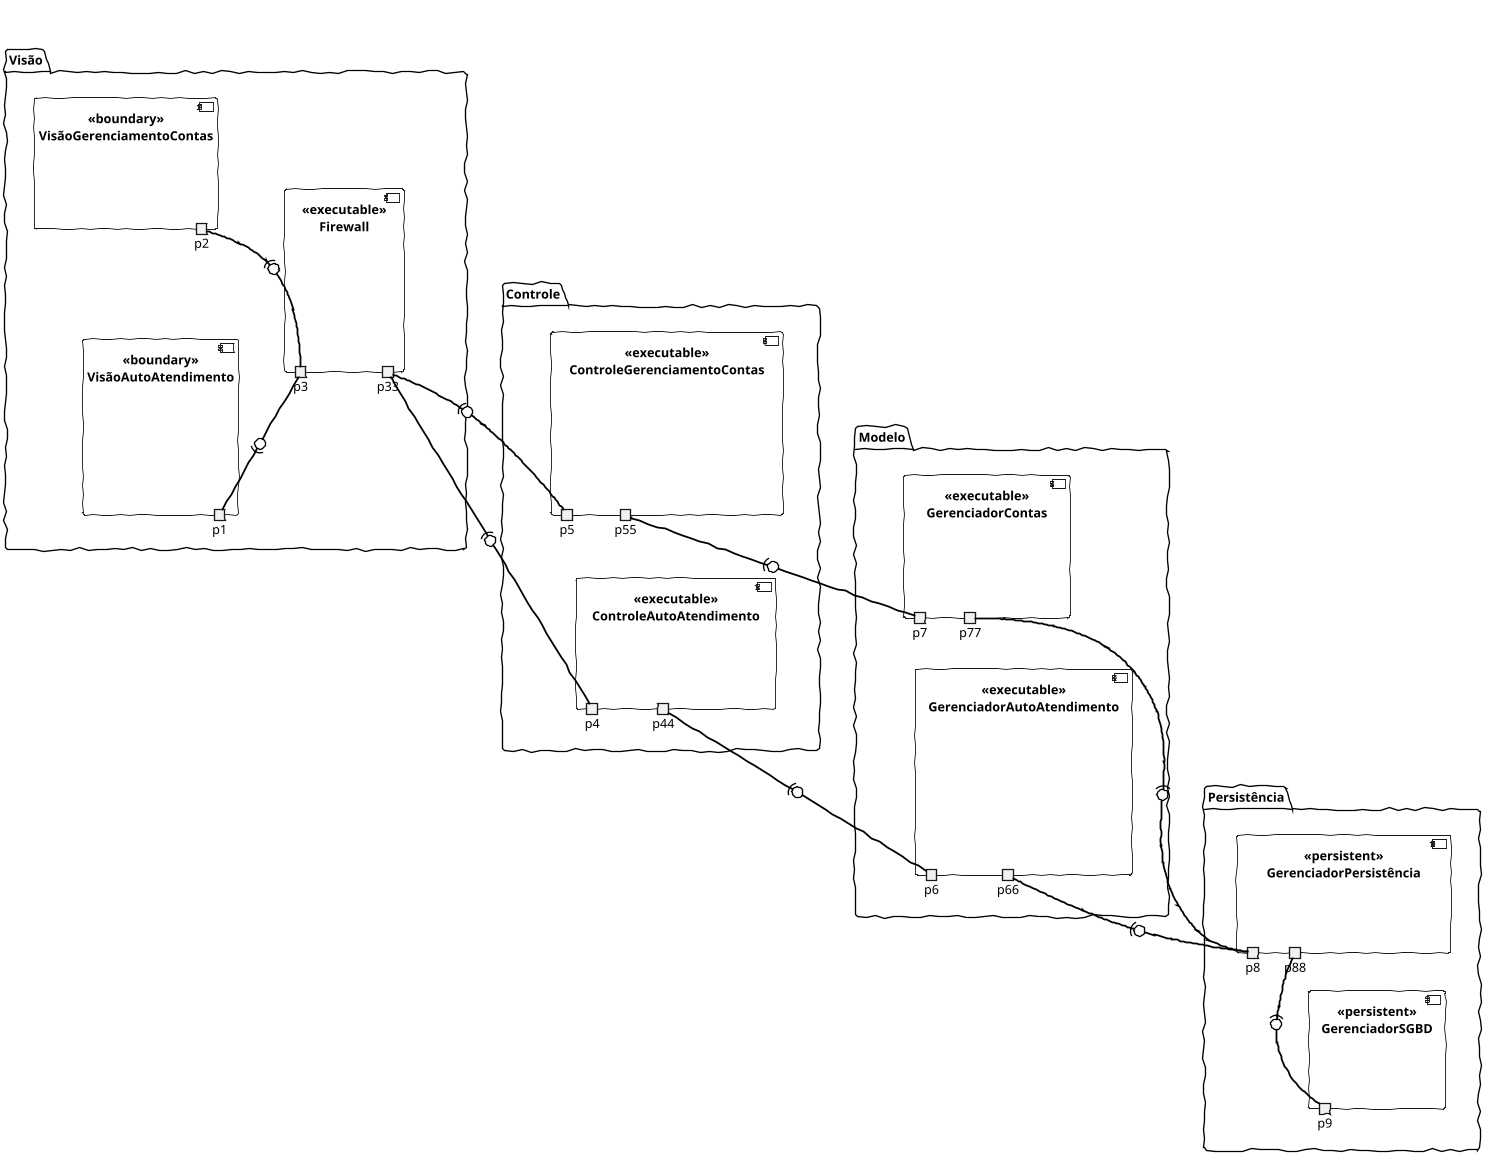 @startuml

title <color:white><size:20>Exemplo de Diagrama de Pacotes Com Componentes</size></color>

scale 0.9
skinparam handwritten true

package Visão {
  
  component "<<boundary>>\nVisãoAutoAtendimento" as visaoAutoAtendimento{
    portout p1
  }
  component "<<boundary>>\nVisãoGerenciamentoContas" as visaoGerenciamentoContas{
    portout p2
  }
  component "<<executable>>\nFirewall" as visaoFirewall{
    portout p3
    portout p33
  }
}

package Controle {
  component "<<executable>>\nControleAutoAtendimento" as controleAutoAtendimento{
    portout p4
    portout p44
  }
  component "<<executable>>\nControleGerenciamentoContas" as controleGerenciamentoContas{
    portout p5 
    portout p55 
  }
}
package Modelo {
  component "<<executable>>\nGerenciadorAutoAtendimento" as modeloGerenciadorAutoAtendimento{
    portout p6
    portout p66
  }
  component "<<executable>>\nGerenciadorContas" as modeloGerenciadorContas{
    portout p7
    portout p77
  }
}
package Persistência {
  component "<<persistent>>\nGerenciadorPersistência" as gerenciadorPersistencia{
    portout p8
    portout p88
  }
  component "<<persistent>>\nGerenciadorSGBD" as gerenciadorSGBD{
    portout p9
  }
}


'=============================  RELACOES  ===========================================

Visão --[hidden]r-- Controle
Controle --[hidden]u-- Modelo
controleGerenciamentoContas -[hidden]d-- controleAutoAtendimento
Modelo -[hidden]-- Persistência
modeloGerenciadorAutoAtendimento -[hidden]u-- modeloGerenciadorContas
gerenciadorPersistencia -[hidden]d-- gerenciadorSGBD
visaoFirewall -[hidden]u- visaoGerenciamentoContas

'=========================  PORTS==================================

/'
  p1 = visaoAutoAtendimento
  p2 = visaoGerenciamentoContas
  p3 = visaoFirewall
  p33
  p4 = controleAutoAtendimento
  p44
  p5 = controleGerenciamentoContas
  p55
  p6 = modeloGerenciadorAutoAtendimento
  p66
  p7 = modeloGerenciadorContas
  p77
  p8 = gerenciadorPersistencia
  p88
  p9 = gerenciadorSGBD 
'/

p3 -0)- p1 #black;line.bold /'p3--visaoFirewall -- p1--visaoAutoAtendimento'/
p3 -0)- p2 #black;line.bold/'p3--visaoFirewall -- p2--visaoGerenciamentoContas'/

p33 -(0- p4 #black;line.bold /'p33-visaoFirewall -- p4--controleAutoAtendimentoVisaoGerenciamentoContas'/
p33 -(0- p5 #black;line.bold /'p33-visaoFirewall -- p5--controleGerenciamentoContas'/

p44 -(0- p6 #black;line.bold/'p44--controleAutoAtendimento -- p6--modeloGerenciadorAutoAtendimento'/
p55 -(0- p7 #black;line.bold/'p55--controleAutoAtendimento -- p7--modeloGerenciadorContas'/

p66 -(0- p8 #black;line.bold/'p66--modeloGerenciadorAutoAtendimento -- p8--gerenciadorPersistencia'/
p77 -(0- p8 #black;line.bold/'p77--modeloGerenciadorContas -- p8--gerenciadorPersistencia'/

p88 -(0- p9 #black;line.bold/'p8--gerenciadorPersistencia -- p9--gerenciadorSGBD'/

@enduml
